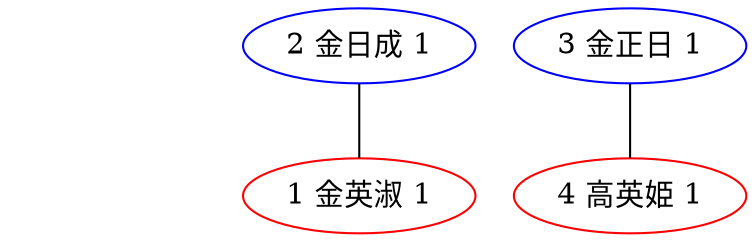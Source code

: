 graph G {
0[label="0 root 0",color=red,style=invis];
1[label="1 金英淑 1",color=red,style=solid];
2[label="2 金日成 1",color=blue,style=solid];
3[label="3 金正日 1",color=blue,style=solid];
4[label="4 高英姫 1",color=red,style=solid];
2--1 ;
3--4 ;
}
